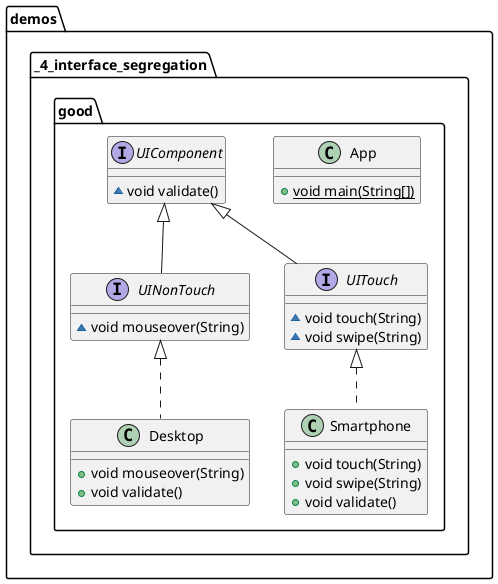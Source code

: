 @startuml
class demos._4_interface_segregation.good.App {
+ {static} void main(String[])
}
interface demos._4_interface_segregation.good.UIComponent {
~ void validate()
}
class demos._4_interface_segregation.good.Smartphone {
+ void touch(String)
+ void swipe(String)
+ void validate()
}
interface demos._4_interface_segregation.good.UINonTouch {
~ void mouseover(String)
}
class demos._4_interface_segregation.good.Desktop {
+ void mouseover(String)
+ void validate()
}
interface demos._4_interface_segregation.good.UITouch {
~ void touch(String)
~ void swipe(String)
}


demos._4_interface_segregation.good.UITouch <|.. demos._4_interface_segregation.good.Smartphone
demos._4_interface_segregation.good.UIComponent <|-- demos._4_interface_segregation.good.UINonTouch
demos._4_interface_segregation.good.UINonTouch <|.. demos._4_interface_segregation.good.Desktop
demos._4_interface_segregation.good.UIComponent <|-- demos._4_interface_segregation.good.UITouch
@enduml